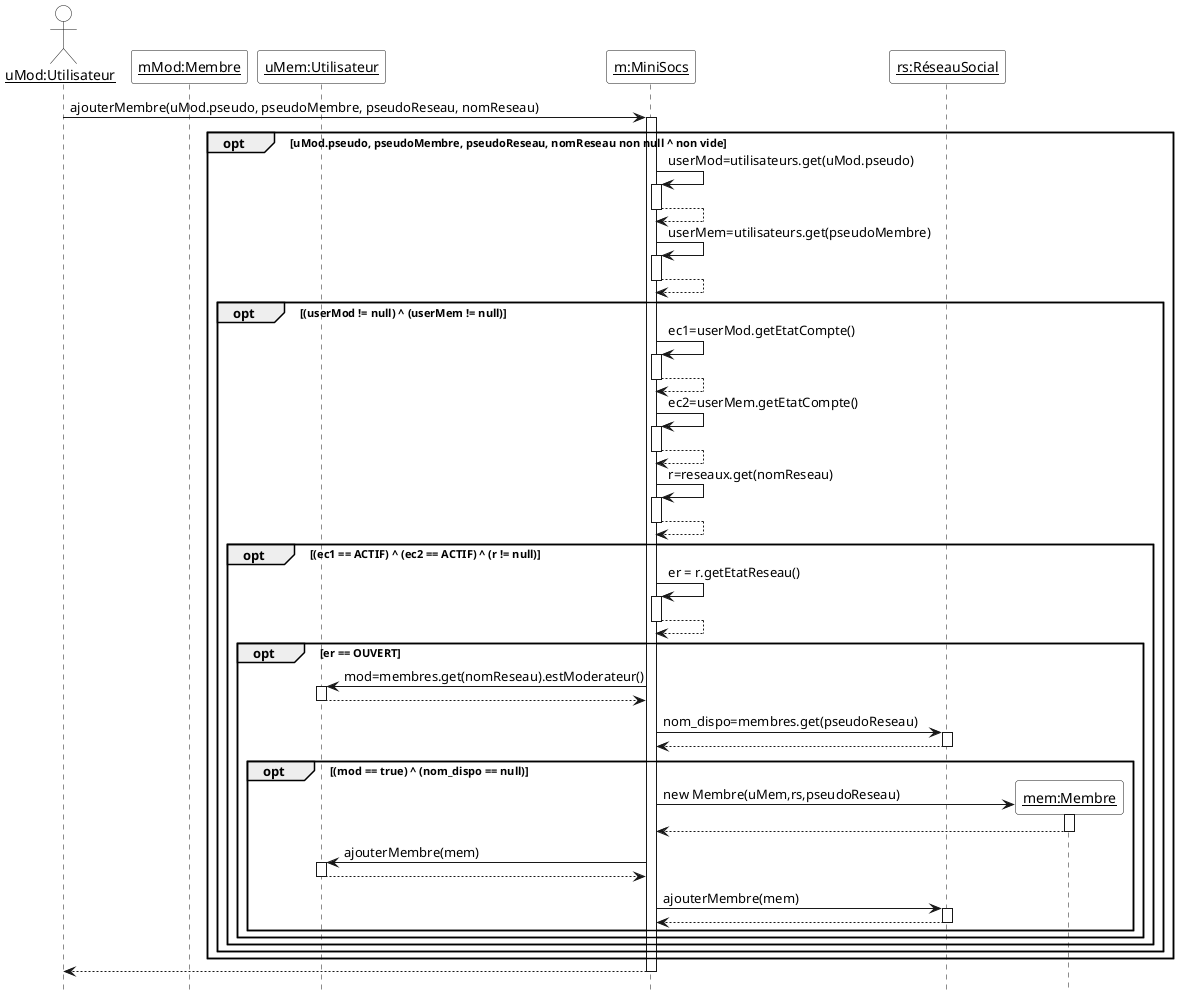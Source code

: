 @startuml

'Diagramme de séquence (PlantUML)'

'Configuration charte graphique'
hide footbox
skinparam sequenceParticipantBackgroundColor White
skinparam sequenceActorBackgroundColor White

'Déclaration des acteurs et des participants (déjà existants avant la séquence)'

actor "__uMod:Utilisateur__" as uMod
participant "__mMod:Membre__" as mod
participant "__uMem:Utilisateur__" as uMem
participant "__m:MiniSocs__" as m 
participant "__rs:RéseauSocial__" as rs

'Séquence avec les messages, les créations de participants, etc.'

uMod -> m ++ : ajouterMembre(uMod.pseudo, pseudoMembre, pseudoReseau, nomReseau)
opt uMod.pseudo, pseudoMembre, pseudoReseau, nomReseau non null ^ non vide
m -> m ++ : userMod=utilisateurs.get(uMod.pseudo)
return
m -> m ++ : userMem=utilisateurs.get(pseudoMembre)
return
opt (userMod != null) ^ (userMem != null)
m -> m ++ : ec1=userMod.getEtatCompte()
return
m -> m ++ : ec2=userMem.getEtatCompte()
return
m -> m ++ : r=reseaux.get(nomReseau)
return
opt (ec1 == ACTIF) ^ (ec2 == ACTIF) ^ (r != null)
m -> m ++ : er = r.getEtatReseau()
return
opt er == OUVERT
m -> uMem ++ : mod=membres.get(nomReseau).estModerateur()
return
m -> rs ++ : nom_dispo=membres.get(pseudoReseau)
return
opt (mod == true) ^ (nom_dispo == null)

create "__mem:Membre__" as mem
m -> mem ++ : new Membre(uMem,rs,pseudoReseau)
return
m -> uMem ++ : ajouterMembre(mem)
return
m -> rs ++ : ajouterMembre(mem)
return



end
end
end
end
end
return
@enduml
